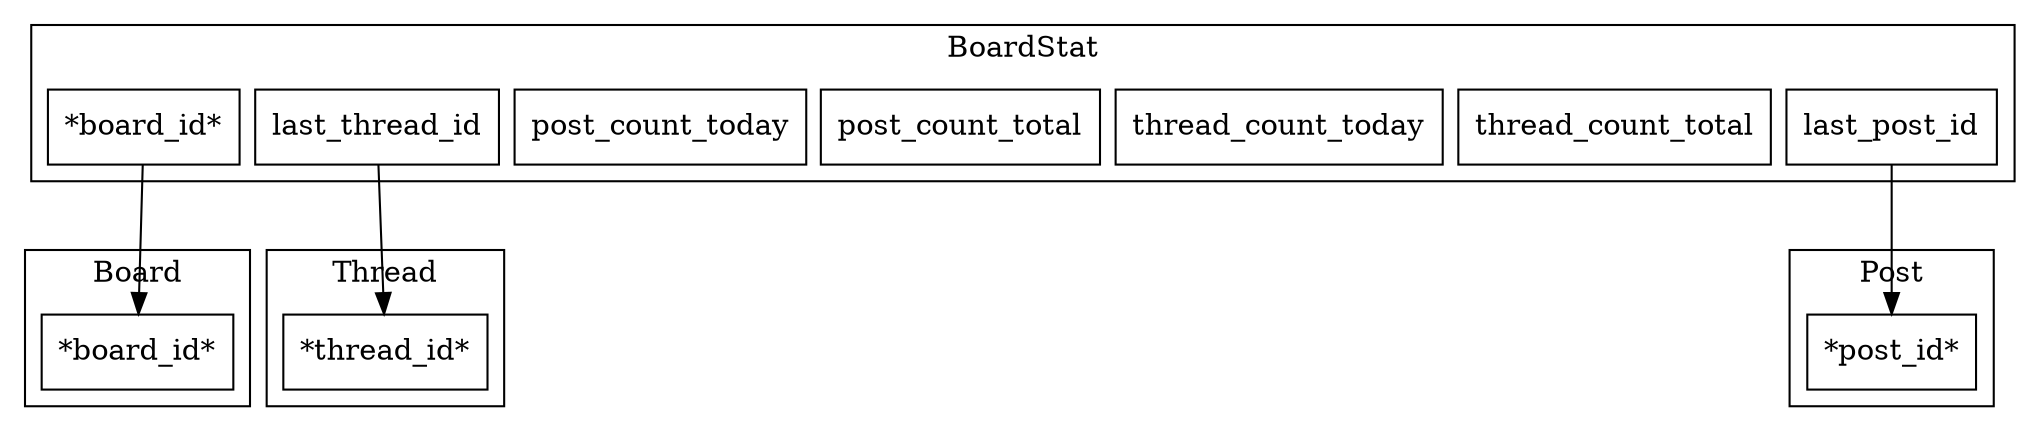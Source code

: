 #dot
strict digraph g {
	node [ shape = box ];
	nodesep = 0.1;
	ranksep = 1;

	subgraph cluster_post_stat {
		label = "BoardStat";
		node_a_board_stat_board_id           [ label = "*board_id*" ];
		node_a_board_stat_thread_count_total [ label = "thread_count_total" ];
		node_a_board_stat_thread_count_today [ label = "thread_count_today" ];
		node_a_board_stat_post_count_total   [ label = "post_count_total" ];
		node_a_board_stat_post_count_today   [ label = "post_count_today" ];
		node_a_board_stat_last_thread_id     [ label = "last_thread_id" ];
		node_a_board_stat_last_post_id       [ label = "last_post_id" ];
	}

	subgraph cluster_board {
		label = "Board";
		node_a_board_board_id             [ label = "*board_id*" ];
	}

	subgraph cluster_post {
		label = "Post";
		node_a_post_post_id             [ label = "*post_id*" ];
	}

	subgraph cluster_thread {
		label = "Thread";
		node_a_thread_thread_id           [ label = "*thread_id*" ];
	}

	node_a_board_stat_board_id -> node_a_board_board_id;
	node_a_board_stat_last_thread_id -> node_a_thread_thread_id;
	node_a_board_stat_last_post_id -> node_a_post_post_id;
}
